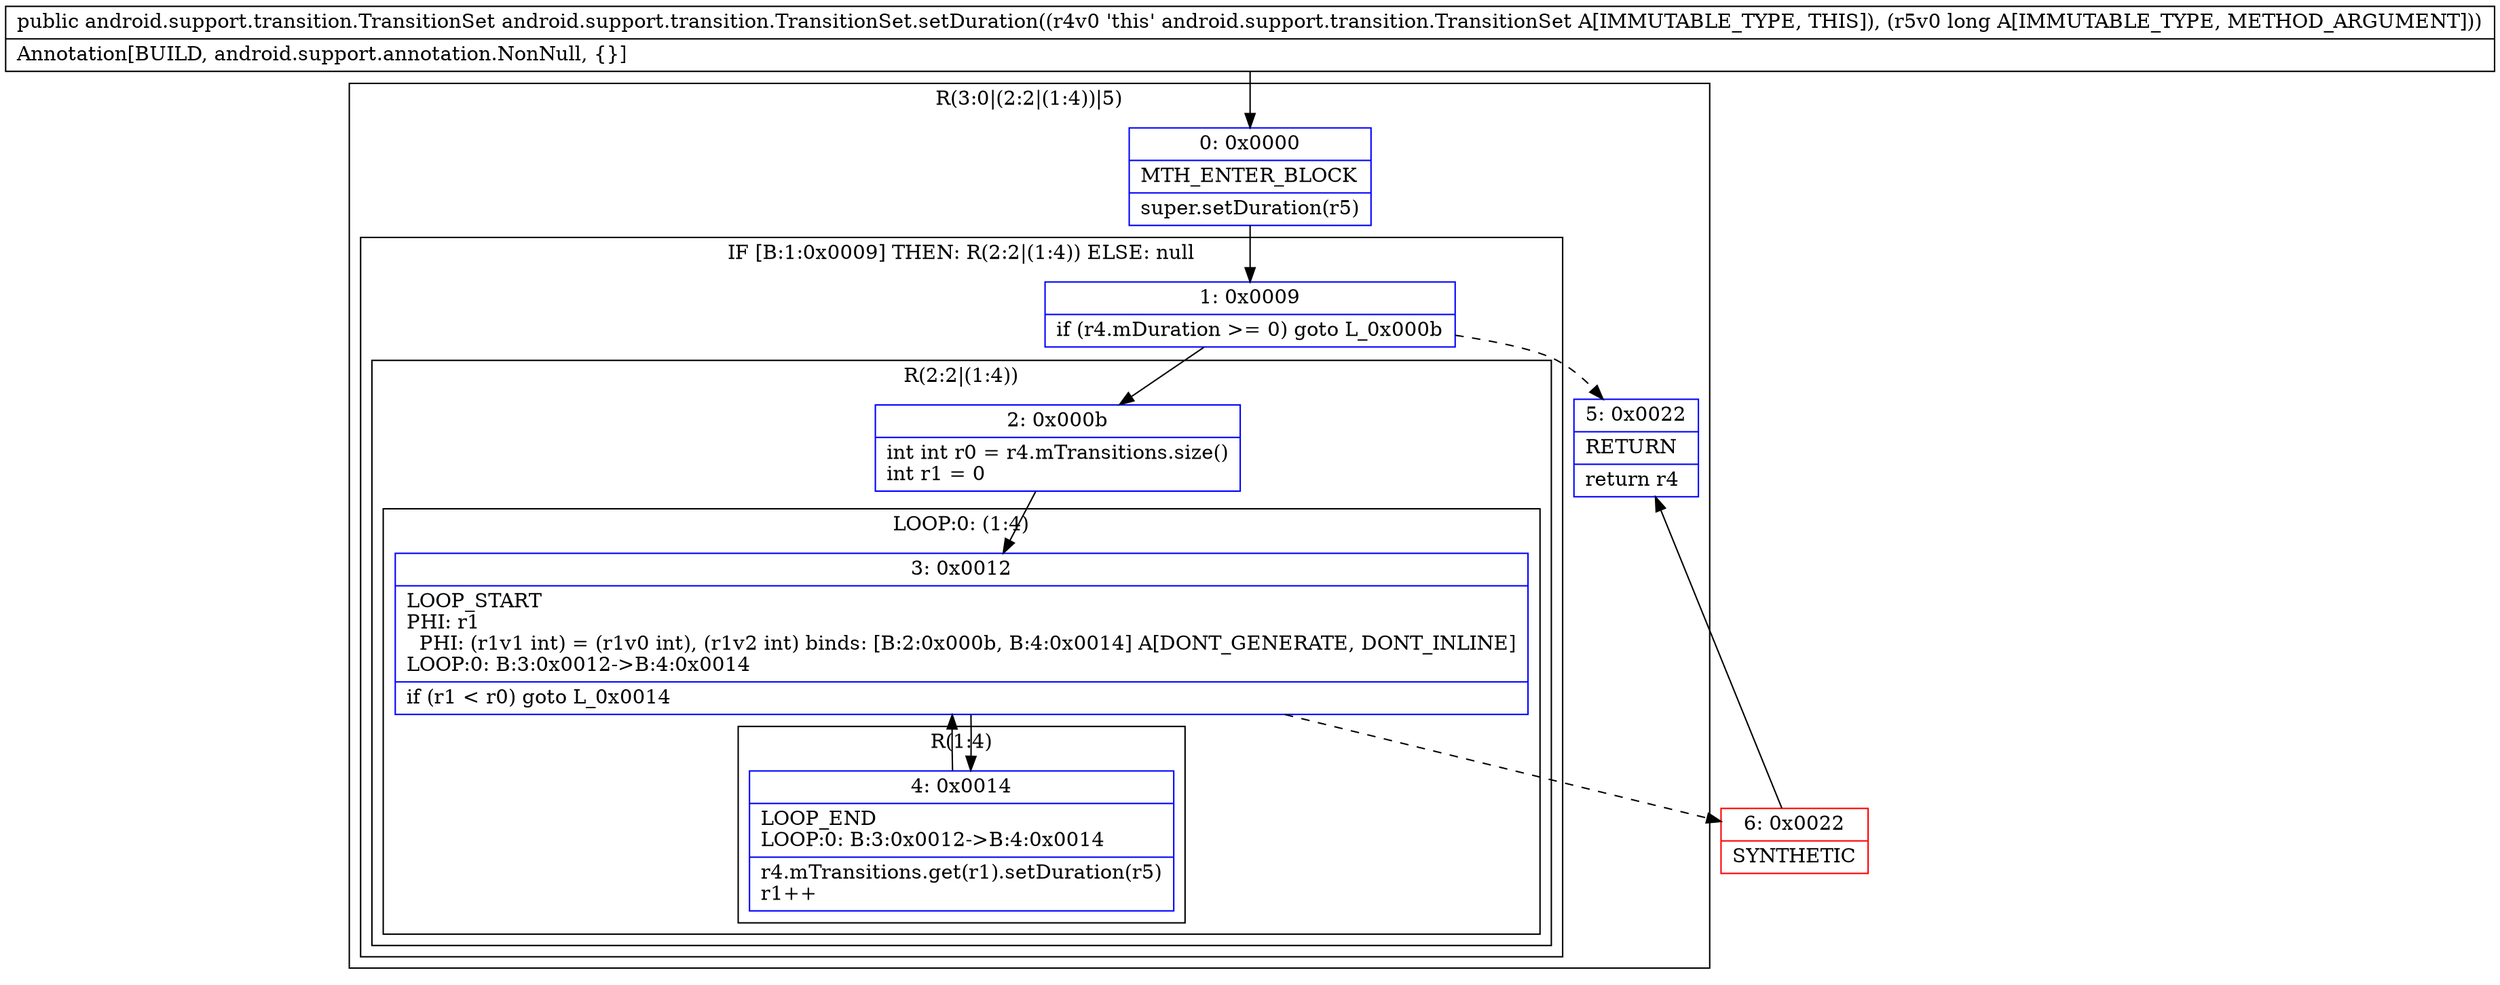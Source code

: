 digraph "CFG forandroid.support.transition.TransitionSet.setDuration(J)Landroid\/support\/transition\/TransitionSet;" {
subgraph cluster_Region_242383757 {
label = "R(3:0|(2:2|(1:4))|5)";
node [shape=record,color=blue];
Node_0 [shape=record,label="{0\:\ 0x0000|MTH_ENTER_BLOCK\l|super.setDuration(r5)\l}"];
subgraph cluster_IfRegion_543281937 {
label = "IF [B:1:0x0009] THEN: R(2:2|(1:4)) ELSE: null";
node [shape=record,color=blue];
Node_1 [shape=record,label="{1\:\ 0x0009|if (r4.mDuration \>= 0) goto L_0x000b\l}"];
subgraph cluster_Region_834089316 {
label = "R(2:2|(1:4))";
node [shape=record,color=blue];
Node_2 [shape=record,label="{2\:\ 0x000b|int int r0 = r4.mTransitions.size()\lint r1 = 0\l}"];
subgraph cluster_LoopRegion_1067563667 {
label = "LOOP:0: (1:4)";
node [shape=record,color=blue];
Node_3 [shape=record,label="{3\:\ 0x0012|LOOP_START\lPHI: r1 \l  PHI: (r1v1 int) = (r1v0 int), (r1v2 int) binds: [B:2:0x000b, B:4:0x0014] A[DONT_GENERATE, DONT_INLINE]\lLOOP:0: B:3:0x0012\-\>B:4:0x0014\l|if (r1 \< r0) goto L_0x0014\l}"];
subgraph cluster_Region_56099581 {
label = "R(1:4)";
node [shape=record,color=blue];
Node_4 [shape=record,label="{4\:\ 0x0014|LOOP_END\lLOOP:0: B:3:0x0012\-\>B:4:0x0014\l|r4.mTransitions.get(r1).setDuration(r5)\lr1++\l}"];
}
}
}
}
Node_5 [shape=record,label="{5\:\ 0x0022|RETURN\l|return r4\l}"];
}
Node_6 [shape=record,color=red,label="{6\:\ 0x0022|SYNTHETIC\l}"];
MethodNode[shape=record,label="{public android.support.transition.TransitionSet android.support.transition.TransitionSet.setDuration((r4v0 'this' android.support.transition.TransitionSet A[IMMUTABLE_TYPE, THIS]), (r5v0 long A[IMMUTABLE_TYPE, METHOD_ARGUMENT]))  | Annotation[BUILD, android.support.annotation.NonNull, \{\}]\l}"];
MethodNode -> Node_0;
Node_0 -> Node_1;
Node_1 -> Node_2;
Node_1 -> Node_5[style=dashed];
Node_2 -> Node_3;
Node_3 -> Node_4;
Node_3 -> Node_6[style=dashed];
Node_4 -> Node_3;
Node_6 -> Node_5;
}

